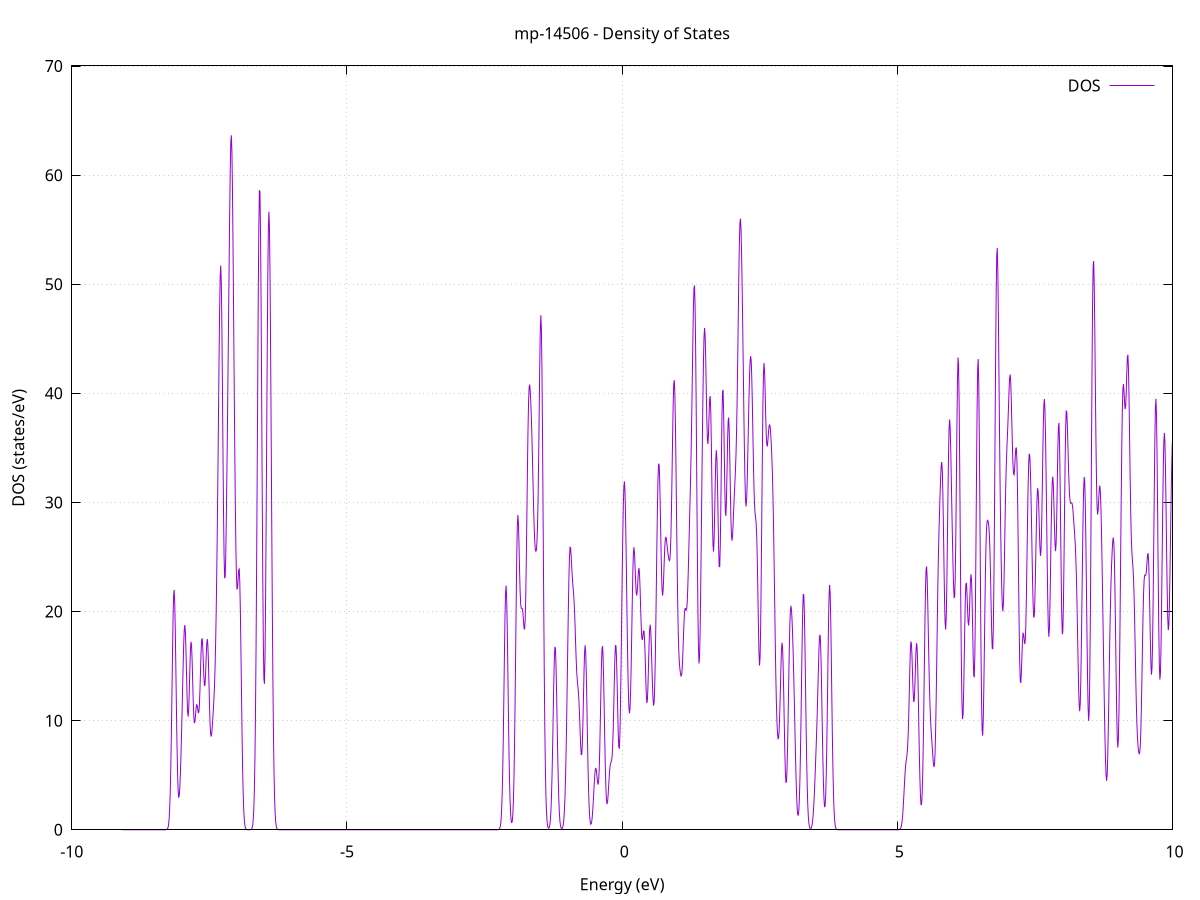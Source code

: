set title 'mp-14506 - Density of States'
set xlabel 'Energy (eV)'
set ylabel 'DOS (states/eV)'
set grid
set xrange [-10:10]
set yrange [0:70.016]
set xzeroaxis lt -1
set terminal png size 800,600
set output 'mp-14506_dos_gnuplot.png'
plot '-' using 1:2 with lines title 'DOS'
-9.077000 0.000000
-9.066800 0.000000
-9.056600 0.000000
-9.046400 0.000000
-9.036200 0.000000
-9.026000 0.000000
-9.015800 0.000000
-9.005600 0.000000
-8.995500 0.000000
-8.985300 0.000000
-8.975100 0.000000
-8.964900 0.000000
-8.954700 0.000000
-8.944500 0.000000
-8.934300 0.000000
-8.924100 0.000000
-8.914000 0.000000
-8.903800 0.000000
-8.893600 0.000000
-8.883400 0.000000
-8.873200 0.000000
-8.863000 0.000000
-8.852800 0.000000
-8.842600 0.000000
-8.832500 0.000000
-8.822300 0.000000
-8.812100 0.000000
-8.801900 0.000000
-8.791700 0.000000
-8.781500 0.000000
-8.771300 0.000000
-8.761100 0.000000
-8.750900 0.000000
-8.740800 0.000000
-8.730600 0.000000
-8.720400 0.000000
-8.710200 0.000000
-8.700000 0.000000
-8.689800 0.000000
-8.679600 0.000000
-8.669400 0.000000
-8.659300 0.000000
-8.649100 0.000000
-8.638900 0.000000
-8.628700 0.000000
-8.618500 0.000000
-8.608300 0.000000
-8.598100 0.000000
-8.587900 0.000000
-8.577800 0.000000
-8.567600 0.000000
-8.557400 0.000000
-8.547200 0.000000
-8.537000 0.000000
-8.526800 0.000000
-8.516600 0.000000
-8.506400 0.000000
-8.496300 0.000000
-8.486100 0.000000
-8.475900 0.000000
-8.465700 0.000000
-8.455500 0.000000
-8.445300 0.000000
-8.435100 0.000000
-8.424900 0.000000
-8.414800 0.000000
-8.404600 0.000000
-8.394400 0.000000
-8.384200 0.000000
-8.374000 0.000000
-8.363800 0.000000
-8.353600 0.000000
-8.343400 0.000000
-8.333200 0.000000
-8.323100 0.000100
-8.312900 0.000300
-8.302700 0.001000
-8.292500 0.003400
-8.282300 0.010600
-8.272100 0.031100
-8.261900 0.083600
-8.251700 0.207300
-8.241600 0.473800
-8.231400 0.998800
-8.221200 1.941700
-8.211000 3.481700
-8.200800 5.759300
-8.190600 8.791000
-8.180400 12.384600
-8.170200 16.106700
-8.160100 19.342500
-8.149900 21.454500
-8.139700 21.985800
-8.129500 20.822600
-8.119300 18.235900
-8.109100 14.784700
-8.098900 11.130600
-8.088700 7.851100
-8.078600 5.324600
-8.068400 3.710600
-8.058200 2.998300
-8.048000 3.078900
-8.037800 3.805400
-8.027600 5.031500
-8.017400 6.632900
-8.007200 8.517700
-7.997100 10.616700
-7.986900 12.848100
-7.976700 15.062700
-7.966500 17.007000
-7.956300 18.345700
-7.946100 18.762300
-7.935900 18.102100
-7.925700 16.485800
-7.915500 14.324800
-7.905400 12.216900
-7.895200 10.763300
-7.885000 10.376100
-7.874800 11.143400
-7.864600 12.795300
-7.854400 14.781700
-7.844200 16.444400
-7.834000 17.234800
-7.823900 16.899800
-7.813700 15.562300
-7.803500 13.660000
-7.793300 11.769200
-7.783100 10.390400
-7.772900 9.782500
-7.762700 9.904900
-7.752500 10.473800
-7.742400 11.101100
-7.732200 11.459300
-7.722000 11.412300
-7.711800 11.067700
-7.701600 10.731200
-7.691400 10.775400
-7.681200 11.470300
-7.671000 12.841300
-7.660900 14.618800
-7.650700 16.313700
-7.640500 17.402100
-7.630300 17.544700
-7.620100 16.744300
-7.609900 15.363000
-7.599700 13.985300
-7.589500 13.185100
-7.579400 13.292700
-7.569200 14.260700
-7.559000 15.681100
-7.548800 16.947400
-7.538600 17.493900
-7.528400 17.015200
-7.518200 15.570700
-7.508000 13.538900
-7.497800 11.448900
-7.487700 9.777500
-7.477500 8.799800
-7.467300 8.545500
-7.457100 8.857200
-7.446900 9.503100
-7.436700 10.291100
-7.426500 11.141200
-7.416300 12.103400
-7.406200 13.326600
-7.396000 14.994600
-7.385800 17.258400
-7.375600 20.192300
-7.365400 23.791400
-7.355200 27.998600
-7.345000 32.719900
-7.334800 37.784700
-7.324700 42.858200
-7.314500 47.372600
-7.304300 50.573200
-7.294100 51.715400
-7.283900 50.352200
-7.273700 46.568600
-7.263500 41.034700
-7.253300 34.841300
-7.243200 29.191300
-7.233000 25.076700
-7.222800 23.058800
-7.212600 23.207700
-7.202400 25.196700
-7.192200 28.495000
-7.182000 32.579800
-7.171800 37.084500
-7.161600 41.833100
-7.151500 46.755100
-7.141300 51.733000
-7.131100 56.467000
-7.120900 60.439800
-7.110700 63.017000
-7.100500 63.650800
-7.090300 62.091000
-7.080100 58.490800
-7.070000 53.352100
-7.059800 47.348700
-7.049600 41.135600
-7.039400 35.245600
-7.029200 30.094600
-7.019000 26.029300
-7.008800 23.323400
-6.998600 22.087200
-6.988500 22.143400
-6.978300 22.973500
-6.968100 23.816000
-6.957900 23.900600
-6.947700 22.718100
-6.937500 20.189200
-6.927300 16.655200
-6.917100 12.706200
-6.907000 8.946800
-6.896800 5.808400
-6.886600 3.475100
-6.876400 1.915400
-6.866200 0.972500
-6.856000 0.454800
-6.845800 0.195900
-6.835600 0.077700
-6.825500 0.028400
-6.815300 0.009600
-6.805100 0.003000
-6.794900 0.000900
-6.784700 0.000400
-6.774500 0.000700
-6.764300 0.002300
-6.754100 0.007600
-6.743900 0.023200
-6.733800 0.065100
-6.723600 0.169400
-6.713400 0.407400
-6.703200 0.907400
-6.693000 1.873900
-6.682800 3.591700
-6.672600 6.399500
-6.662400 10.617600
-6.652300 16.435400
-6.642100 23.785600
-6.631900 32.249900
-6.621700 41.045000
-6.611500 49.111400
-6.601300 55.300600
-6.591100 58.620100
-6.580900 58.475800
-6.570800 54.845000
-6.560600 48.318000
-6.550400 39.983000
-6.540200 31.186100
-6.530000 23.247000
-6.519800 17.231400
-6.509600 13.836500
-6.499400 13.383400
-6.489300 15.855700
-6.479100 20.926400
-6.468900 27.961600
-6.458700 36.036600
-6.448500 44.017600
-6.438300 50.726300
-6.428100 55.153000
-6.417900 56.648800
-6.407800 55.036000
-6.397600 50.609600
-6.387400 44.044300
-6.377200 36.239900
-6.367000 28.143700
-6.356800 20.583000
-6.346600 14.141200
-6.336400 9.103800
-6.326200 5.478700
-6.316100 3.075400
-6.305900 1.607300
-6.295700 0.780900
-6.285500 0.352200
-6.275300 0.147300
-6.265100 0.057100
-6.254900 0.020500
-6.244700 0.006800
-6.234600 0.002100
-6.224400 0.000600
-6.214200 0.000200
-6.204000 0.000000
-6.193800 0.000000
-6.183600 0.000000
-6.173400 0.000000
-6.163200 0.000000
-6.153100 0.000000
-6.142900 0.000000
-6.132700 0.000000
-6.122500 0.000000
-6.112300 0.000000
-6.102100 0.000000
-6.091900 0.000000
-6.081700 0.000000
-6.071600 0.000000
-6.061400 0.000000
-6.051200 0.000000
-6.041000 0.000000
-6.030800 0.000000
-6.020600 0.000000
-6.010400 0.000000
-6.000200 0.000000
-5.990000 0.000000
-5.979900 0.000000
-5.969700 0.000000
-5.959500 0.000000
-5.949300 0.000000
-5.939100 0.000000
-5.928900 0.000000
-5.918700 0.000000
-5.908500 0.000000
-5.898400 0.000000
-5.888200 0.000000
-5.878000 0.000000
-5.867800 0.000000
-5.857600 0.000000
-5.847400 0.000000
-5.837200 0.000000
-5.827000 0.000000
-5.816900 0.000000
-5.806700 0.000000
-5.796500 0.000000
-5.786300 0.000000
-5.776100 0.000000
-5.765900 0.000000
-5.755700 0.000000
-5.745500 0.000000
-5.735400 0.000000
-5.725200 0.000000
-5.715000 0.000000
-5.704800 0.000000
-5.694600 0.000000
-5.684400 0.000000
-5.674200 0.000000
-5.664000 0.000000
-5.653900 0.000000
-5.643700 0.000000
-5.633500 0.000000
-5.623300 0.000000
-5.613100 0.000000
-5.602900 0.000000
-5.592700 0.000000
-5.582500 0.000000
-5.572300 0.000000
-5.562200 0.000000
-5.552000 0.000000
-5.541800 0.000000
-5.531600 0.000000
-5.521400 0.000000
-5.511200 0.000000
-5.501000 0.000000
-5.490800 0.000000
-5.480700 0.000000
-5.470500 0.000000
-5.460300 0.000000
-5.450100 0.000000
-5.439900 0.000000
-5.429700 0.000000
-5.419500 0.000000
-5.409300 0.000000
-5.399200 0.000000
-5.389000 0.000000
-5.378800 0.000000
-5.368600 0.000000
-5.358400 0.000000
-5.348200 0.000000
-5.338000 0.000000
-5.327800 0.000000
-5.317700 0.000000
-5.307500 0.000000
-5.297300 0.000000
-5.287100 0.000000
-5.276900 0.000000
-5.266700 0.000000
-5.256500 0.000000
-5.246300 0.000000
-5.236200 0.000000
-5.226000 0.000000
-5.215800 0.000000
-5.205600 0.000000
-5.195400 0.000000
-5.185200 0.000000
-5.175000 0.000000
-5.164800 0.000000
-5.154600 0.000000
-5.144500 0.000000
-5.134300 0.000000
-5.124100 0.000000
-5.113900 0.000000
-5.103700 0.000000
-5.093500 0.000000
-5.083300 0.000000
-5.073100 0.000000
-5.063000 0.000000
-5.052800 0.000000
-5.042600 0.000000
-5.032400 0.000000
-5.022200 0.000000
-5.012000 0.000000
-5.001800 0.000000
-4.991600 0.000000
-4.981500 0.000000
-4.971300 0.000000
-4.961100 0.000000
-4.950900 0.000000
-4.940700 0.000000
-4.930500 0.000000
-4.920300 0.000000
-4.910100 0.000000
-4.900000 0.000000
-4.889800 0.000000
-4.879600 0.000000
-4.869400 0.000000
-4.859200 0.000000
-4.849000 0.000000
-4.838800 0.000000
-4.828600 0.000000
-4.818400 0.000000
-4.808300 0.000000
-4.798100 0.000000
-4.787900 0.000000
-4.777700 0.000000
-4.767500 0.000000
-4.757300 0.000000
-4.747100 0.000000
-4.736900 0.000000
-4.726800 0.000000
-4.716600 0.000000
-4.706400 0.000000
-4.696200 0.000000
-4.686000 0.000000
-4.675800 0.000000
-4.665600 0.000000
-4.655400 0.000000
-4.645300 0.000000
-4.635100 0.000000
-4.624900 0.000000
-4.614700 0.000000
-4.604500 0.000000
-4.594300 0.000000
-4.584100 0.000000
-4.573900 0.000000
-4.563800 0.000000
-4.553600 0.000000
-4.543400 0.000000
-4.533200 0.000000
-4.523000 0.000000
-4.512800 0.000000
-4.502600 0.000000
-4.492400 0.000000
-4.482300 0.000000
-4.472100 0.000000
-4.461900 0.000000
-4.451700 0.000000
-4.441500 0.000000
-4.431300 0.000000
-4.421100 0.000000
-4.410900 0.000000
-4.400700 0.000000
-4.390600 0.000000
-4.380400 0.000000
-4.370200 0.000000
-4.360000 0.000000
-4.349800 0.000000
-4.339600 0.000000
-4.329400 0.000000
-4.319200 0.000000
-4.309100 0.000000
-4.298900 0.000000
-4.288700 0.000000
-4.278500 0.000000
-4.268300 0.000000
-4.258100 0.000000
-4.247900 0.000000
-4.237700 0.000000
-4.227600 0.000000
-4.217400 0.000000
-4.207200 0.000000
-4.197000 0.000000
-4.186800 0.000000
-4.176600 0.000000
-4.166400 0.000000
-4.156200 0.000000
-4.146100 0.000000
-4.135900 0.000000
-4.125700 0.000000
-4.115500 0.000000
-4.105300 0.000000
-4.095100 0.000000
-4.084900 0.000000
-4.074700 0.000000
-4.064600 0.000000
-4.054400 0.000000
-4.044200 0.000000
-4.034000 0.000000
-4.023800 0.000000
-4.013600 0.000000
-4.003400 0.000000
-3.993200 0.000000
-3.983000 0.000000
-3.972900 0.000000
-3.962700 0.000000
-3.952500 0.000000
-3.942300 0.000000
-3.932100 0.000000
-3.921900 0.000000
-3.911700 0.000000
-3.901500 0.000000
-3.891400 0.000000
-3.881200 0.000000
-3.871000 0.000000
-3.860800 0.000000
-3.850600 0.000000
-3.840400 0.000000
-3.830200 0.000000
-3.820000 0.000000
-3.809900 0.000000
-3.799700 0.000000
-3.789500 0.000000
-3.779300 0.000000
-3.769100 0.000000
-3.758900 0.000000
-3.748700 0.000000
-3.738500 0.000000
-3.728400 0.000000
-3.718200 0.000000
-3.708000 0.000000
-3.697800 0.000000
-3.687600 0.000000
-3.677400 0.000000
-3.667200 0.000000
-3.657000 0.000000
-3.646900 0.000000
-3.636700 0.000000
-3.626500 0.000000
-3.616300 0.000000
-3.606100 0.000000
-3.595900 0.000000
-3.585700 0.000000
-3.575500 0.000000
-3.565300 0.000000
-3.555200 0.000000
-3.545000 0.000000
-3.534800 0.000000
-3.524600 0.000000
-3.514400 0.000000
-3.504200 0.000000
-3.494000 0.000000
-3.483800 0.000000
-3.473700 0.000000
-3.463500 0.000000
-3.453300 0.000000
-3.443100 0.000000
-3.432900 0.000000
-3.422700 0.000000
-3.412500 0.000000
-3.402300 0.000000
-3.392200 0.000000
-3.382000 0.000000
-3.371800 0.000000
-3.361600 0.000000
-3.351400 0.000000
-3.341200 0.000000
-3.331000 0.000000
-3.320800 0.000000
-3.310700 0.000000
-3.300500 0.000000
-3.290300 0.000000
-3.280100 0.000000
-3.269900 0.000000
-3.259700 0.000000
-3.249500 0.000000
-3.239300 0.000000
-3.229100 0.000000
-3.219000 0.000000
-3.208800 0.000000
-3.198600 0.000000
-3.188400 0.000000
-3.178200 0.000000
-3.168000 0.000000
-3.157800 0.000000
-3.147600 0.000000
-3.137500 0.000000
-3.127300 0.000000
-3.117100 0.000000
-3.106900 0.000000
-3.096700 0.000000
-3.086500 0.000000
-3.076300 0.000000
-3.066100 0.000000
-3.056000 0.000000
-3.045800 0.000000
-3.035600 0.000000
-3.025400 0.000000
-3.015200 0.000000
-3.005000 0.000000
-2.994800 0.000000
-2.984600 0.000000
-2.974500 0.000000
-2.964300 0.000000
-2.954100 0.000000
-2.943900 0.000000
-2.933700 0.000000
-2.923500 0.000000
-2.913300 0.000000
-2.903100 0.000000
-2.893000 0.000000
-2.882800 0.000000
-2.872600 0.000000
-2.862400 0.000000
-2.852200 0.000000
-2.842000 0.000000
-2.831800 0.000000
-2.821600 0.000000
-2.811400 0.000000
-2.801300 0.000000
-2.791100 0.000000
-2.780900 0.000000
-2.770700 0.000000
-2.760500 0.000000
-2.750300 0.000000
-2.740100 0.000000
-2.729900 0.000000
-2.719800 0.000000
-2.709600 0.000000
-2.699400 0.000000
-2.689200 0.000000
-2.679000 0.000000
-2.668800 0.000000
-2.658600 0.000000
-2.648400 0.000000
-2.638300 0.000000
-2.628100 0.000000
-2.617900 0.000000
-2.607700 0.000000
-2.597500 0.000000
-2.587300 0.000000
-2.577100 0.000000
-2.566900 0.000000
-2.556800 0.000000
-2.546600 0.000000
-2.536400 0.000000
-2.526200 0.000000
-2.516000 0.000000
-2.505800 0.000000
-2.495600 0.000000
-2.485400 0.000000
-2.475300 0.000000
-2.465100 0.000000
-2.454900 0.000000
-2.444700 0.000000
-2.434500 0.000000
-2.424300 0.000000
-2.414100 0.000000
-2.403900 0.000000
-2.393700 0.000000
-2.383600 0.000000
-2.373400 0.000000
-2.363200 0.000000
-2.353000 0.000000
-2.342800 0.000000
-2.332600 0.000000
-2.322400 0.000000
-2.312200 0.000000
-2.302100 0.000000
-2.291900 0.000000
-2.281700 0.000200
-2.271500 0.000800
-2.261300 0.002700
-2.251100 0.008700
-2.240900 0.026000
-2.230700 0.071300
-2.220600 0.180400
-2.210400 0.420500
-2.200200 0.903400
-2.190000 1.788900
-2.179800 3.264800
-2.169600 5.491300
-2.159400 8.512100
-2.149200 12.160100
-2.139100 16.009300
-2.128900 19.423600
-2.118700 21.717100
-2.108500 22.375900
-2.098300 21.245000
-2.088100 18.587400
-2.077900 14.985000
-2.067700 11.132000
-2.057500 7.620800
-2.047400 4.810300
-2.037200 2.807900
-2.027000 1.539700
-2.016800 0.855800
-2.006600 0.624400
-1.996400 0.793000
-1.986200 1.413900
-1.976000 2.635300
-1.965900 4.654400
-1.955700 7.628400
-1.945500 11.557500
-1.935300 16.178600
-1.925100 20.934400
-1.914900 25.069200
-1.904700 27.851700
-1.894500 28.846000
-1.884400 28.102500
-1.874200 26.157700
-1.864000 23.824800
-1.853800 21.865300
-1.843600 20.701700
-1.833400 20.306200
-1.823200 20.308600
-1.813000 20.250500
-1.802900 19.848900
-1.792700 19.144800
-1.782500 18.484200
-1.772300 18.367200
-1.762100 19.246900
-1.751900 21.358200
-1.741700 24.622400
-1.731500 28.645900
-1.721400 32.815400
-1.711200 36.471000
-1.701000 39.106700
-1.690800 40.514700
-1.680600 40.801200
-1.670400 40.263500
-1.660200 39.203500
-1.650000 37.793300
-1.639800 36.070900
-1.629700 34.048600
-1.619500 31.833800
-1.609300 29.663000
-1.599100 27.820100
-1.588900 26.504800
-1.578700 25.755900
-1.568500 25.494000
-1.558300 25.657900
-1.548200 26.335100
-1.538000 27.776400
-1.527800 30.256800
-1.517600 33.843000
-1.507400 38.199300
-1.497200 42.553600
-1.487000 45.868900
-1.476800 47.160200
-1.466700 45.824100
-1.456500 41.842400
-1.446300 35.779200
-1.436100 28.585500
-1.425900 21.303400
-1.415700 14.789800
-1.405500 9.553900
-1.395300 5.736400
-1.385200 3.198400
-1.375000 1.655000
-1.364800 0.796200
-1.354600 0.362500
-1.344400 0.175000
-1.334200 0.136000
-1.324000 0.218100
-1.313800 0.455300
-1.303700 0.935600
-1.293500 1.788400
-1.283300 3.152700
-1.273100 5.118800
-1.262900 7.653500
-1.252700 10.537400
-1.242500 13.359800
-1.232300 15.597300
-1.222100 16.768300
-1.212000 16.600300
-1.201800 15.133200
-1.191600 12.703800
-1.181400 9.820300
-1.171200 6.990400
-1.161000 4.582100
-1.150800 2.765900
-1.140600 1.537800
-1.130500 0.788600
-1.120300 0.376300
-1.110100 0.176800
-1.099900 0.106400
-1.089700 0.126900
-1.079500 0.242700
-1.069300 0.497300
-1.059100 0.969600
-1.049000 1.766700
-1.038800 3.006100
-1.028600 4.788200
-1.018400 7.161000
-1.008200 10.087900
-0.998000 13.426100
-0.987800 16.925200
-0.977600 20.250700
-0.967500 23.037300
-0.957300 24.972400
-0.947100 25.892000
-0.936900 25.853400
-0.926700 25.133900
-0.916500 24.131600
-0.906300 23.197600
-0.896100 22.482900
-0.886000 21.892300
-0.875800 21.178500
-0.865600 20.123600
-0.855400 18.695300
-0.845200 17.080300
-0.835000 15.579000
-0.824800 14.430800
-0.814600 13.679400
-0.804400 13.154700
-0.794300 12.573600
-0.784100 11.697900
-0.773900 10.462900
-0.763700 9.022900
-0.753500 7.703300
-0.743300 6.892100
-0.733100 6.912600
-0.722900 7.913300
-0.712800 9.795200
-0.702600 12.199900
-0.692400 14.573300
-0.682200 16.306700
-0.672000 16.918500
-0.661800 16.208500
-0.651600 14.315000
-0.641400 11.647100
-0.631300 8.728300
-0.621100 6.025000
-0.610900 3.833800
-0.600700 2.257600
-0.590500 1.252400
-0.580300 0.705400
-0.570100 0.503100
-0.559900 0.570500
-0.549800 0.876500
-0.539600 1.415400
-0.529400 2.173300
-0.519200 3.094700
-0.509000 4.064800
-0.498800 4.920800
-0.488600 5.494000
-0.478400 5.670900
-0.468200 5.446600
-0.458100 4.947600
-0.447900 4.413400
-0.437700 4.145000
-0.427500 4.432800
-0.417300 5.480100
-0.407100 7.329400
-0.396900 9.810200
-0.386700 12.532100
-0.376600 14.952300
-0.366400 16.517200
-0.356200 16.836800
-0.346000 15.818900
-0.335800 13.697800
-0.325600 10.943200
-0.315400 8.097500
-0.305200 5.618500
-0.295100 3.790100
-0.284900 2.713500
-0.274700 2.351300
-0.264500 2.580000
-0.254300 3.226100
-0.244100 4.085300
-0.233900 4.944100
-0.223700 5.621000
-0.213600 6.022300
-0.203400 6.191700
-0.193200 6.319600
-0.183000 6.693600
-0.172800 7.593100
-0.162600 9.160800
-0.152400 11.300700
-0.142200 13.656600
-0.132100 15.695100
-0.121900 16.877200
-0.111700 16.855400
-0.101500 15.609500
-0.091300 13.464800
-0.081100 10.990000
-0.070900 8.829100
-0.060700 7.540100
-0.050500 7.488200
-0.040400 8.801400
-0.030200 11.374000
-0.020000 14.904000
-0.009800 18.957400
0.000400 23.051000
0.010600 26.730300
0.020800 29.615800
0.031000 31.414800
0.041100 31.923800
0.051300 31.056600
0.061500 28.897900
0.071700 25.740700
0.081900 22.054900
0.092100 18.377100
0.102300 15.171700
0.112500 12.741200
0.122600 11.226700
0.132800 10.676700
0.143000 11.113000
0.153200 12.532600
0.163400 14.840300
0.173600 17.768000
0.183800 20.855300
0.194000 23.535800
0.204100 25.305200
0.214300 25.897600
0.224500 25.384300
0.234700 24.150400
0.244900 22.757800
0.255100 21.750900
0.265300 21.470400
0.275500 21.938400
0.285600 22.853700
0.295800 23.708300
0.306000 23.992400
0.316200 23.412700
0.326400 22.029600
0.336600 20.240600
0.346800 18.608300
0.357000 17.605000
0.367200 17.395500
0.377300 17.762200
0.387500 18.211000
0.397700 18.206800
0.407900 17.426100
0.418100 15.910000
0.428300 14.052700
0.438500 12.440800
0.448700 11.619700
0.458800 11.884900
0.469000 13.171000
0.479200 15.075600
0.489400 17.002000
0.499600 18.368000
0.509800 18.797500
0.520000 18.221600
0.530200 16.856600
0.540300 15.090200
0.550500 13.349300
0.560700 12.011200
0.570900 11.376000
0.581100 11.666600
0.591300 13.014700
0.601500 15.419300
0.611700 18.706600
0.621800 22.526200
0.632000 26.403000
0.642200 29.822500
0.652400 32.320700
0.662600 33.559100
0.672800 33.388300
0.683000 31.898900
0.693200 29.441100
0.703400 26.578100
0.713500 23.960500
0.723700 22.151400
0.733900 21.465400
0.744100 21.886700
0.754300 23.096000
0.764500 24.597200
0.774700 25.897400
0.784900 26.672100
0.795000 26.849300
0.805200 26.578100
0.815400 26.102900
0.825600 25.620600
0.835800 25.210600
0.846000 24.877500
0.856200 24.668100
0.866400 24.763200
0.876500 25.459500
0.886700 27.030900
0.896900 29.547900
0.907100 32.768300
0.917300 36.165400
0.927500 39.076800
0.937700 40.894800
0.947900 41.214400
0.958000 39.905300
0.968200 37.117700
0.978400 33.244800
0.988600 28.849600
0.998800 24.551300
1.009000 20.880400
1.019200 18.144800
1.029400 16.366000
1.039500 15.327700
1.049700 14.721900
1.059900 14.322700
1.070100 14.093700
1.080300 14.170200
1.090500 14.726400
1.100700 15.810000
1.110900 17.248400
1.121100 18.689800
1.131200 19.763000
1.141400 20.267100
1.151600 20.279800
1.161800 20.123800
1.172000 20.210700
1.182200 20.850200
1.192400 22.125600
1.202600 23.895000
1.212700 25.906100
1.222900 27.954300
1.233100 29.997700
1.243300 32.167500
1.253500 34.673900
1.263700 37.657200
1.273900 41.057500
1.284100 44.557600
1.294200 47.618500
1.304400 49.593500
1.314600 49.889900
1.324800 48.138900
1.335000 44.326700
1.345200 38.845100
1.355400 32.436100
1.365600 26.042400
1.375700 20.604500
1.385900 16.865900
1.396100 15.237000
1.406300 15.749600
1.416500 18.104900
1.426700 21.794200
1.436900 26.248100
1.447100 30.959000
1.457200 35.529000
1.467400 39.637300
1.477600 42.970400
1.487800 45.189700
1.498000 45.991400
1.508200 45.249800
1.518400 43.168100
1.528600 40.328900
1.538800 37.577900
1.548900 35.751000
1.559100 35.349600
1.569300 36.312300
1.579500 38.005500
1.589700 39.459300
1.599900 39.755900
1.610100 38.405000
1.620300 35.541500
1.630400 31.871700
1.640600 28.404800
1.650800 26.090500
1.661000 25.501000
1.671200 26.659300
1.681400 29.051600
1.691600 31.804500
1.701800 33.964800
1.711900 34.792800
1.722100 33.982300
1.732300 31.744000
1.742500 28.737900
1.752700 25.885400
1.762900 24.117300
1.773100 24.115400
1.783300 26.098600
1.793400 29.707700
1.803600 34.047400
1.813800 37.918700
1.824000 40.201800
1.834200 40.262100
1.844400 38.205800
1.854600 34.858100
1.864800 31.456600
1.875000 29.189200
1.885100 28.766800
1.895300 30.195500
1.905500 32.818400
1.915700 35.590400
1.925900 37.471100
1.936100 37.787400
1.946300 36.440800
1.956500 33.891400
1.966600 30.941500
1.976800 28.416800
1.987000 26.881700
1.997200 26.498700
2.007400 27.066400
2.017600 28.187000
2.027800 29.467500
2.038000 30.667600
2.048100 31.757200
2.058300 32.895100
2.068500 34.354300
2.078700 36.415000
2.088900 39.244000
2.099100 42.790300
2.109300 46.741200
2.119500 50.572600
2.129600 53.686300
2.139800 55.584700
2.150000 56.011100
2.160200 54.993500
2.170400 52.782600
2.180600 49.724500
2.190800 46.146400
2.201000 42.317400
2.211100 38.489400
2.221300 34.962200
2.231500 32.097300
2.241700 30.247500
2.251900 29.635600
2.262100 30.262600
2.272300 31.903000
2.282500 34.189800
2.292700 36.729000
2.302800 39.178700
2.313000 41.262900
2.323200 42.745200
2.333400 43.410600
2.343600 43.093200
2.353800 41.744600
2.364000 39.505000
2.374200 36.724100
2.384300 33.897100
2.394500 31.519600
2.404700 29.906300
2.414900 29.053900
2.425100 28.621200
2.435300 28.056100
2.445500 26.831000
2.455700 24.688800
2.465800 21.789100
2.476000 18.691300
2.486200 16.187000
2.496400 15.055300
2.506600 15.829200
2.516800 18.639700
2.527000 23.163700
2.537200 28.681000
2.547300 34.231500
2.557500 38.844600
2.567700 41.790600
2.577900 42.777300
2.588100 42.020200
2.598300 40.147400
2.608500 37.970500
2.618700 36.207800
2.628800 35.272000
2.639000 35.198800
2.649200 35.722700
2.659400 36.442300
2.669600 36.991400
2.679800 37.150400
2.690000 36.871600
2.700200 36.226400
2.710400 35.305200
2.720500 34.121700
2.730700 32.574200
2.740900 30.497400
2.751100 27.781400
2.761300 24.486100
2.771500 20.873900
2.781700 17.330100
2.791900 14.218500
2.802000 11.759600
2.812200 10.000600
2.822400 8.883700
2.832600 8.352500
2.842800 8.420200
2.853000 9.149400
2.863200 10.552800
2.873400 12.480200
2.883500 14.566500
2.893700 16.292500
2.903900 17.144200
2.914100 16.800900
2.924300 15.257800
2.934500 12.827200
2.944700 10.023100
2.954900 7.397900
2.965000 5.408700
2.975200 4.355300
2.985400 4.382000
2.995600 5.498000
3.005800 7.582200
3.016000 10.371300
3.026200 13.464200
3.036400 16.381200
3.046500 18.679300
3.056700 20.077900
3.066900 20.525100
3.077100 20.162800
3.087300 19.211900
3.097500 17.850700
3.107700 16.162100
3.117900 14.167300
3.128100 11.905900
3.138200 9.494900
3.148400 7.125400
3.158600 5.007400
3.168800 3.305900
3.179000 2.108100
3.189200 1.437200
3.199400 1.296100
3.209600 1.712100
3.219700 2.755400
3.229900 4.515600
3.240100 7.037300
3.250300 10.234300
3.260500 13.822000
3.270700 17.311300
3.280900 20.093800
3.291100 21.605100
3.301200 21.508300
3.311400 19.815400
3.321600 16.886400
3.331800 13.304700
3.342000 9.687400
3.352200 6.515700
3.362400 4.046700
3.372600 2.320100
3.382700 1.228100
3.392900 0.601700
3.403100 0.277900
3.413300 0.134500
3.423500 0.099300
3.433700 0.144800
3.443900 0.279500
3.454100 0.537300
3.464300 0.965600
3.474400 1.608100
3.484600 2.484600
3.494800 3.577000
3.505000 4.833700
3.515200 6.195300
3.525400 7.634700
3.535600 9.178900
3.545800 10.887200
3.555900 12.779200
3.566100 14.746600
3.576300 16.512000
3.586500 17.679800
3.596700 17.876700
3.606900 16.913400
3.617100 14.881500
3.627300 12.132200
3.637400 9.151300
3.647600 6.401600
3.657800 4.211600
3.668000 2.749700
3.678200 2.073200
3.688400 2.206100
3.698600 3.191300
3.708800 5.083000
3.718900 7.876100
3.729100 11.404400
3.739300 15.266200
3.749500 18.841400
3.759700 21.425000
3.769900 22.443000
3.780100 21.655600
3.790300 19.247900
3.800400 15.758600
3.810600 11.884100
3.820800 8.255200
3.831000 5.282000
3.841200 3.112900
3.851400 1.689800
3.861600 0.844900
3.871800 0.389100
3.882000 0.165100
3.892100 0.064500
3.902300 0.023200
3.912500 0.007700
3.922700 0.002300
3.932900 0.000700
3.943100 0.000200
3.953300 0.000000
3.963500 0.000000
3.973600 0.000000
3.983800 0.000000
3.994000 0.000000
4.004200 0.000000
4.014400 0.000000
4.024600 0.000000
4.034800 0.000000
4.045000 0.000000
4.055100 0.000000
4.065300 0.000000
4.075500 0.000000
4.085700 0.000000
4.095900 0.000000
4.106100 0.000000
4.116300 0.000000
4.126500 0.000000
4.136600 0.000000
4.146800 0.000000
4.157000 0.000000
4.167200 0.000000
4.177400 0.000000
4.187600 0.000000
4.197800 0.000000
4.208000 0.000000
4.218100 0.000000
4.228300 0.000000
4.238500 0.000000
4.248700 0.000000
4.258900 0.000000
4.269100 0.000000
4.279300 0.000000
4.289500 0.000000
4.299700 0.000000
4.309800 0.000000
4.320000 0.000000
4.330200 0.000000
4.340400 0.000000
4.350600 0.000000
4.360800 0.000000
4.371000 0.000000
4.381200 0.000000
4.391300 0.000000
4.401500 0.000000
4.411700 0.000000
4.421900 0.000000
4.432100 0.000000
4.442300 0.000000
4.452500 0.000000
4.462700 0.000000
4.472800 0.000000
4.483000 0.000000
4.493200 0.000000
4.503400 0.000000
4.513600 0.000000
4.523800 0.000000
4.534000 0.000000
4.544200 0.000000
4.554300 0.000000
4.564500 0.000000
4.574700 0.000000
4.584900 0.000000
4.595100 0.000000
4.605300 0.000000
4.615500 0.000000
4.625700 0.000000
4.635900 0.000000
4.646000 0.000000
4.656200 0.000000
4.666400 0.000000
4.676600 0.000000
4.686800 0.000000
4.697000 0.000000
4.707200 0.000000
4.717400 0.000000
4.727500 0.000000
4.737700 0.000000
4.747900 0.000000
4.758100 0.000000
4.768300 0.000000
4.778500 0.000000
4.788700 0.000000
4.798900 0.000000
4.809000 0.000000
4.819200 0.000000
4.829400 0.000000
4.839600 0.000000
4.849800 0.000000
4.860000 0.000000
4.870200 0.000000
4.880400 0.000000
4.890500 0.000000
4.900700 0.000000
4.910900 0.000000
4.921100 0.000000
4.931300 0.000000
4.941500 0.000000
4.951700 0.000000
4.961900 0.000000
4.972000 0.000000
4.982200 0.000000
4.992400 0.000100
5.002600 0.000400
5.012800 0.001400
5.023000 0.004400
5.033200 0.012400
5.043400 0.032600
5.053600 0.078600
5.063700 0.174600
5.073900 0.357200
5.084100 0.672900
5.094300 1.167600
5.104500 1.866600
5.114700 2.751500
5.124900 3.744700
5.135100 4.718800
5.145200 5.537800
5.155400 6.121700
5.165600 6.507000
5.175800 6.867200
5.186000 7.468000
5.196200 8.560400
5.206400 10.249200
5.216600 12.396800
5.226700 14.618600
5.236900 16.394100
5.247100 17.260000
5.257300 17.006300
5.267500 15.785400
5.277700 14.078100
5.287900 12.527900
5.298100 11.709600
5.308200 11.923700
5.318400 13.087900
5.328600 14.764000
5.338800 16.309000
5.349000 17.098100
5.359200 16.736800
5.369400 15.180800
5.379600 12.717700
5.389700 9.834300
5.399900 7.039200
5.410100 4.724200
5.420300 3.115100
5.430500 2.305000
5.440700 2.329600
5.450900 3.226000
5.461100 5.038300
5.471300 7.762500
5.481400 11.257900
5.491600 15.179300
5.501800 18.985800
5.512000 22.052300
5.522200 23.852100
5.532400 24.130700
5.542600 22.986400
5.552800 20.814900
5.562900 18.154400
5.573100 15.508200
5.583300 13.220600
5.593500 11.436500
5.603700 10.128500
5.613900 9.159800
5.624100 8.358600
5.634300 7.590300
5.644400 6.818100
5.654600 6.135100
5.664800 5.754700
5.675000 5.954000
5.685200 6.982600
5.695400 8.962900
5.705600 11.817000
5.715800 15.256400
5.725900 18.855300
5.736100 22.191700
5.746300 24.999900
5.756500 27.251800
5.766700 29.110200
5.776900 30.768100
5.787100 32.261400
5.797300 33.373800
5.807400 33.705900
5.817600 32.882300
5.827800 30.783500
5.838000 27.673100
5.848200 24.154700
5.858400 20.992900
5.868600 18.896700
5.878800 18.354100
5.889000 19.545800
5.899100 22.319100
5.909300 26.199300
5.919500 30.449800
5.929700 34.214800
5.939900 36.740900
5.950100 37.605200
5.960300 36.836200
5.970500 34.847900
5.980600 32.218500
5.990800 29.442500
6.001000 26.804100
6.011200 24.434800
6.021400 22.489700
6.031600 21.294800
6.041800 21.336800
6.052000 23.065700
6.062100 26.602200
6.072300 31.512100
6.082500 36.793400
6.092700 41.124200
6.102900 43.285800
6.113100 42.578600
6.123300 39.044200
6.133500 33.408200
6.143600 26.799000
6.153800 20.394400
6.164000 15.146000
6.174200 11.650400
6.184400 10.142800
6.194600 10.541200
6.204800 12.489100
6.215000 15.396400
6.225200 18.514200
6.235300 21.080400
6.245500 22.518200
6.255700 22.622400
6.265900 21.640200
6.276100 20.188300
6.286300 19.019200
6.296500 18.721800
6.306700 19.477900
6.316800 20.979700
6.327000 22.548600
6.337200 23.412500
6.347400 23.027600
6.357600 21.309800
6.367800 18.689200
6.378000 15.979400
6.388200 14.134800
6.398300 13.985800
6.408500 16.021700
6.418700 20.245500
6.428900 26.118400
6.439100 32.614700
6.449300 38.415400
6.459500 42.227200
6.469700 43.143300
6.479800 40.914300
6.490000 36.012800
6.500200 29.463200
6.510400 22.518900
6.520600 16.329500
6.530800 11.720300
6.541000 9.124200
6.551200 8.622700
6.561300 10.017300
6.571500 12.883200
6.581700 16.613900
6.591900 20.502600
6.602100 23.888400
6.612300 26.331800
6.622500 27.730600
6.632700 28.293600
6.642900 28.366200
6.653000 28.199900
6.663200 27.805300
6.673400 26.979600
6.683600 25.489200
6.693800 23.293000
6.704000 20.673600
6.714200 18.210600
6.724400 16.627900
6.734500 16.596600
6.744700 18.569600
6.754900 22.668400
6.765100 28.614200
6.775300 35.702400
6.785500 42.861200
6.795700 48.843000
6.805900 52.540600
6.816000 53.331300
6.826200 51.284600
6.836400 47.112000
6.846600 41.866000
6.856800 36.539500
6.867000 31.771600
6.877200 27.792000
6.887400 24.584600
6.897500 22.125700
6.907700 20.529700
6.917900 20.020600
6.928100 20.767500
6.938300 22.706000
6.948500 25.469600
6.958700 28.486700
6.968900 31.199200
6.979000 33.290000
6.989200 34.789500
6.999400 35.998700
7.009600 37.264300
7.019800 38.737000
7.030000 40.250700
7.040200 41.394900
7.050400 41.733500
7.060600 41.041600
7.070700 39.428900
7.080900 37.297200
7.091100 35.173100
7.101300 33.521100
7.111500 32.622900
7.121700 32.543400
7.131900 33.144000
7.142100 34.099900
7.152200 34.922500
7.162400 35.034800
7.172600 33.929300
7.182800 31.372100
7.193000 27.550400
7.203200 23.069000
7.213400 18.773100
7.223600 15.471900
7.233700 13.677200
7.243900 13.455400
7.254100 14.435000
7.264300 15.956500
7.274500 17.314100
7.284700 18.011400
7.294900 17.940200
7.305100 17.411200
7.315200 17.017000
7.325400 17.378700
7.335600 18.883500
7.345800 21.524500
7.356000 24.909000
7.366200 28.418300
7.376400 31.433600
7.386600 33.515400
7.396800 34.466700
7.406900 34.286600
7.417100 33.084900
7.427300 31.032400
7.437500 28.370400
7.447700 25.440400
7.457900 22.680000
7.468100 20.555700
7.478300 19.456100
7.488400 19.590100
7.498600 20.926800
7.508800 23.190600
7.519000 25.911000
7.529200 28.514700
7.539400 30.448700
7.549600 31.312200
7.559800 30.968800
7.569900 29.607000
7.580100 27.719500
7.590300 25.990900
7.600500 25.106700
7.610700 25.540000
7.620900 27.387900
7.631100 30.327800
7.641300 33.713800
7.651400 36.775800
7.661600 38.838700
7.671800 39.477800
7.682000 38.568600
7.692200 36.247200
7.702400 32.838100
7.712600 28.797100
7.722800 24.678200
7.732900 21.091500
7.743100 18.618300
7.753300 17.682000
7.763500 18.420700
7.773700 20.622100
7.783900 23.760400
7.794100 27.127400
7.804300 30.009000
7.814500 31.850600
7.824600 32.368900
7.834800 31.601100
7.845000 29.895300
7.855200 27.846000
7.865400 26.171100
7.875600 25.533300
7.885800 26.334200
7.896000 28.545500
7.906100 31.654100
7.916300 34.774600
7.926500 36.914900
7.936700 37.301600
7.946900 35.639400
7.957100 32.201900
7.967300 27.735800
7.977500 23.239900
7.987600 19.709700
7.997800 17.919700
8.008000 18.268800
8.018200 20.695800
8.028400 24.678400
8.038600 29.341300
8.048800 33.679200
8.059000 36.841300
8.069100 38.371900
8.079300 38.299500
8.089500 37.042300
8.099700 35.191100
8.109900 33.291400
8.120100 31.716200
8.130300 30.642800
8.140500 30.084500
8.150600 29.927500
8.160800 29.967800
8.171000 29.970200
8.181200 29.755100
8.191400 29.270900
8.201600 28.596600
8.211800 27.857800
8.222000 27.108100
8.232200 26.258300
8.242300 25.107400
8.252500 23.456300
8.262700 21.233800
8.272900 18.566400
8.283100 15.766400
8.293300 13.261500
8.303500 11.501000
8.313700 10.865100
8.323800 11.584700
8.334000 13.679200
8.344200 16.927500
8.354400 20.889700
8.364600 24.982900
8.374800 28.591100
8.385000 31.171500
8.395200 32.334100
8.405300 31.889400
8.415500 29.871300
8.425700 26.542200
8.435900 22.369500
8.446100 17.968500
8.456300 14.017300
8.466500 11.169300
8.476700 9.985000
8.486800 10.878200
8.497000 14.056500
8.507200 19.436000
8.517400 26.552000
8.527600 34.527200
8.537800 42.169000
8.548000 48.217400
8.558200 51.681100
8.568400 52.129300
8.578500 49.809900
8.588700 45.542700
8.598900 40.444100
8.609100 35.609000
8.619300 31.860400
8.629500 29.621300
8.639700 28.895400
8.649900 29.329400
8.660000 30.335200
8.670200 31.256500
8.680400 31.548400
8.690600 30.910800
8.700800 29.323400
8.711000 26.972600
8.721200 24.121100
8.731400 20.996700
8.741500 17.755800
8.751700 14.516900
8.761900 11.417700
8.772100 8.646300
8.782300 6.427700
8.792500 4.984000
8.802700 4.491700
8.812900 5.047200
8.823000 6.636300
8.833200 9.106300
8.843400 12.159100
8.853600 15.394400
8.863800 18.412400
8.874000 20.940300
8.884200 22.909600
8.894400 24.421900
8.904500 25.608400
8.914700 26.465800
8.924900 26.783800
8.935100 26.226700
8.945300 24.528600
8.955500 21.686100
8.965700 18.033600
8.975900 14.165300
8.986100 10.762200
8.996200 8.418400
9.006400 7.535900
9.016600 8.297100
9.026800 10.680400
9.037000 14.482600
9.047200 19.338100
9.057400 24.744300
9.067600 30.106600
9.077700 34.812700
9.087900 38.333300
9.098100 40.346000
9.108300 40.853900
9.118500 40.243500
9.128700 39.214300
9.138900 38.553200
9.149100 38.817500
9.159200 40.071900
9.169400 41.830000
9.179600 43.257100
9.189800 43.544600
9.200000 42.267400
9.210200 39.547600
9.220400 35.962100
9.230600 32.273600
9.240700 29.134000
9.250900 26.887200
9.261100 25.519500
9.271300 24.728500
9.281500 24.060700
9.291700 23.073200
9.301900 21.481600
9.312100 19.253500
9.322200 16.609200
9.332400 13.922100
9.342600 11.560700
9.352800 9.748400
9.363000 8.509200
9.373200 7.718600
9.383400 7.224300
9.393600 6.966300
9.403800 7.033600
9.413900 7.628700
9.424100 8.956500
9.434300 11.088200
9.444500 13.866700
9.454700 16.904400
9.464900 19.691700
9.475100 21.779700
9.485300 22.958600
9.495400 23.343700
9.505600 23.317400
9.515800 23.340800
9.526000 23.720000
9.536200 24.440800
9.546400 25.158700
9.556600 25.358400
9.566800 24.609900
9.576900 22.795300
9.587100 20.199900
9.597300 17.431600
9.607500 15.223800
9.617700 14.220200
9.627900 14.824300
9.638100 17.137000
9.648300 20.956200
9.658400 25.799900
9.668600 30.944700
9.678800 35.506100
9.689000 38.589900
9.699200 39.506600
9.709400 37.982400
9.719600 34.276500
9.729800 29.135000
9.739900 23.592600
9.750100 18.697600
9.760300 15.271300
9.770500 13.774500
9.780700 14.293500
9.790900 16.603800
9.801100 20.254600
9.811300 24.643600
9.821500 29.084300
9.831600 32.885000
9.841800 35.448300
9.852000 36.374100
9.862200 35.539900
9.872400 33.133000
9.882600 29.625400
9.892800 25.692100
9.903000 22.082900
9.913100 19.468200
9.923300 18.297400
9.933500 18.712300
9.943700 20.546300
9.953900 23.402500
9.964100 26.772200
9.974300 30.144500
9.984500 33.074200
9.994600 35.204700
10.004800 36.267400
10.015000 36.083800
10.025200 34.586900
10.035400 31.860300
10.045600 28.174600
10.055800 23.991000
10.066000 19.909900
10.076100 16.561300
10.086300 14.465100
10.096500 13.905400
10.106700 14.857100
10.116900 16.985700
10.127100 19.721100
10.137300 22.388900
10.147500 24.374700
10.157700 25.282100
10.167800 25.038500
10.178000 23.904400
10.188200 22.371400
10.198400 20.974100
10.208600 20.082800
10.218800 19.759000
10.229000 19.739900
10.239200 19.562500
10.249300 18.776000
10.259500 17.145200
10.269700 14.755200
10.279900 11.980400
10.290100 9.350500
10.300300 7.386100
10.310500 6.468700
10.320700 6.766100
10.330800 8.204000
10.341000 10.467600
10.351200 13.041000
10.361400 15.300900
10.371600 16.666600
10.381800 16.765600
10.392000 15.546100
10.402200 13.279100
10.412300 10.446200
10.422500 7.567500
10.432700 5.048300
10.442900 3.101100
10.453100 1.754200
10.463300 0.913700
10.473500 0.438300
10.483700 0.193600
10.493800 0.078700
10.504000 0.029500
10.514200 0.010200
10.524400 0.003200
10.534600 0.000900
10.544800 0.000300
10.555000 0.000100
10.565200 0.000000
10.575400 0.000000
10.585500 0.000000
10.595700 0.000000
10.605900 0.000000
10.616100 0.000000
10.626300 0.000000
10.636500 0.000000
10.646700 0.000000
10.656900 0.000000
10.667000 0.000000
10.677200 0.000000
10.687400 0.000000
10.697600 0.000000
10.707800 0.000000
10.718000 0.000000
10.728200 0.000000
10.738400 0.000000
10.748500 0.000000
10.758700 0.000000
10.768900 0.000000
10.779100 0.000000
10.789300 0.000000
10.799500 0.000000
10.809700 0.000000
10.819900 0.000000
10.830000 0.000000
10.840200 0.000000
10.850400 0.000000
10.860600 0.000000
10.870800 0.000000
10.881000 0.000000
10.891200 0.000000
10.901400 0.000000
10.911500 0.000000
10.921700 0.000000
10.931900 0.000000
10.942100 0.000000
10.952300 0.000000
10.962500 0.000000
10.972700 0.000000
10.982900 0.000000
10.993100 0.000000
11.003200 0.000000
11.013400 0.000000
11.023600 0.000000
11.033800 0.000000
11.044000 0.000000
11.054200 0.000000
11.064400 0.000000
11.074600 0.000000
11.084700 0.000000
11.094900 0.000000
11.105100 0.000000
11.115300 0.000000
11.125500 0.000000
11.135700 0.000000
11.145900 0.000000
11.156100 0.000000
11.166200 0.000000
11.176400 0.000000
11.186600 0.000000
11.196800 0.000000
11.207000 0.000000
11.217200 0.000000
11.227400 0.000000
11.237600 0.000000
11.247700 0.000000
11.257900 0.000000
11.268100 0.000000
11.278300 0.000000
11.288500 0.000000
11.298700 0.000000
e
